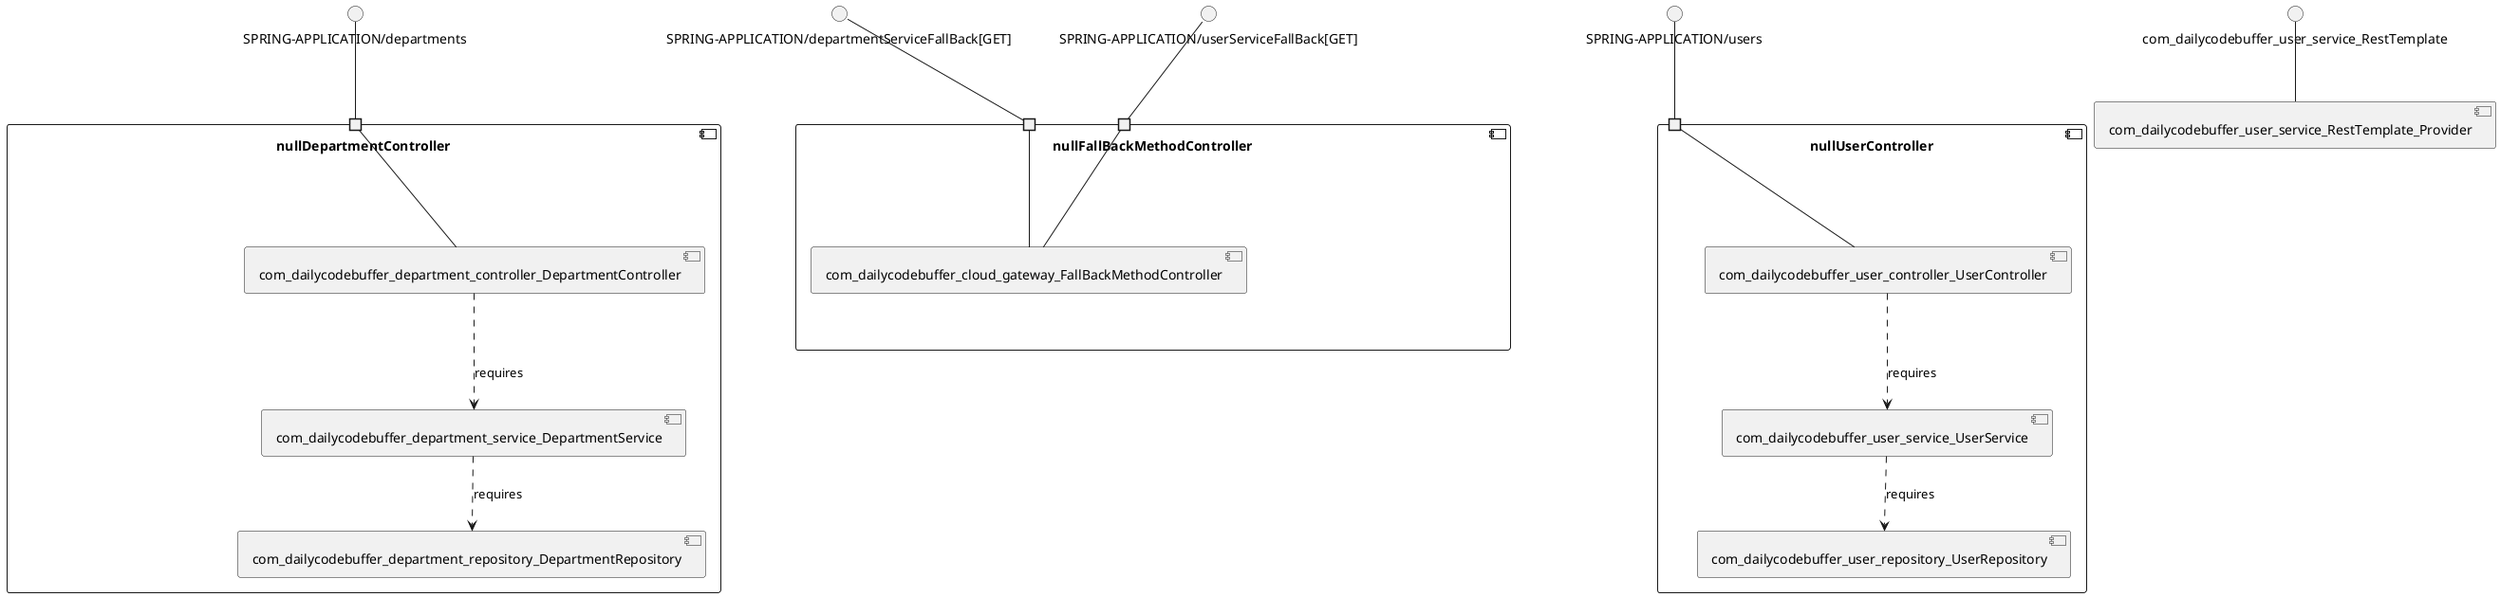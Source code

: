 @startuml
skinparam fixCircleLabelOverlapping true
component nullDepartmentController\n\n\n\n\n\nnull {
[com_dailycodebuffer_department_service_DepartmentService]
[com_dailycodebuffer_department_repository_DepartmentRepository]
[com_dailycodebuffer_department_controller_DepartmentController]
portin " " as DepartmentController_requires_SPRING_APPLICATION_departments
[com_dailycodebuffer_department_controller_DepartmentController]..>[com_dailycodebuffer_department_service_DepartmentService] : requires
[com_dailycodebuffer_department_service_DepartmentService]..>[com_dailycodebuffer_department_repository_DepartmentRepository] : requires
"DepartmentController_requires_SPRING_APPLICATION_departments"--[com_dailycodebuffer_department_controller_DepartmentController]
}
interface "SPRING-APPLICATION/departments" as interface.SPRING_APPLICATION_departments
interface.SPRING_APPLICATION_departments--"DepartmentController_requires_SPRING_APPLICATION_departments"
component nullFallBackMethodController\n\n\n\n\n\nnull {
[com_dailycodebuffer_cloud_gateway_FallBackMethodController]
portin " " as FallBackMethodController_requires_SPRING_APPLICATION_departmentServiceFallBack_GET_
portin " " as FallBackMethodController_requires_SPRING_APPLICATION_userServiceFallBack_GET_
"FallBackMethodController_requires_SPRING_APPLICATION_departmentServiceFallBack_GET_"--[com_dailycodebuffer_cloud_gateway_FallBackMethodController]
"FallBackMethodController_requires_SPRING_APPLICATION_userServiceFallBack_GET_"--[com_dailycodebuffer_cloud_gateway_FallBackMethodController]
}
interface "SPRING-APPLICATION/departmentServiceFallBack[GET]" as interface.SPRING_APPLICATION_departmentServiceFallBack_GET_
interface.SPRING_APPLICATION_departmentServiceFallBack_GET_--"FallBackMethodController_requires_SPRING_APPLICATION_departmentServiceFallBack_GET_"
interface "SPRING-APPLICATION/userServiceFallBack[GET]" as interface.SPRING_APPLICATION_userServiceFallBack_GET_
interface.SPRING_APPLICATION_userServiceFallBack_GET_--"FallBackMethodController_requires_SPRING_APPLICATION_userServiceFallBack_GET_"
component nullUserController\n\n\n\n\n\nnull {
[com_dailycodebuffer_user_service_UserService]
[com_dailycodebuffer_user_controller_UserController]
[com_dailycodebuffer_user_repository_UserRepository]
portin " " as UserController_requires_SPRING_APPLICATION_users
[com_dailycodebuffer_user_controller_UserController]..>[com_dailycodebuffer_user_service_UserService] : requires
[com_dailycodebuffer_user_service_UserService]..>[com_dailycodebuffer_user_repository_UserRepository] : requires
"UserController_requires_SPRING_APPLICATION_users"--[com_dailycodebuffer_user_controller_UserController]
}
interface "SPRING-APPLICATION/users" as interface.SPRING_APPLICATION_users
interface.SPRING_APPLICATION_users--"UserController_requires_SPRING_APPLICATION_users"
interface "com_dailycodebuffer_user_service_RestTemplate" as interface.com_dailycodebuffer_user_service_RestTemplate
interface.com_dailycodebuffer_user_service_RestTemplate--[com_dailycodebuffer_user_service_RestTemplate_Provider]

@enduml
